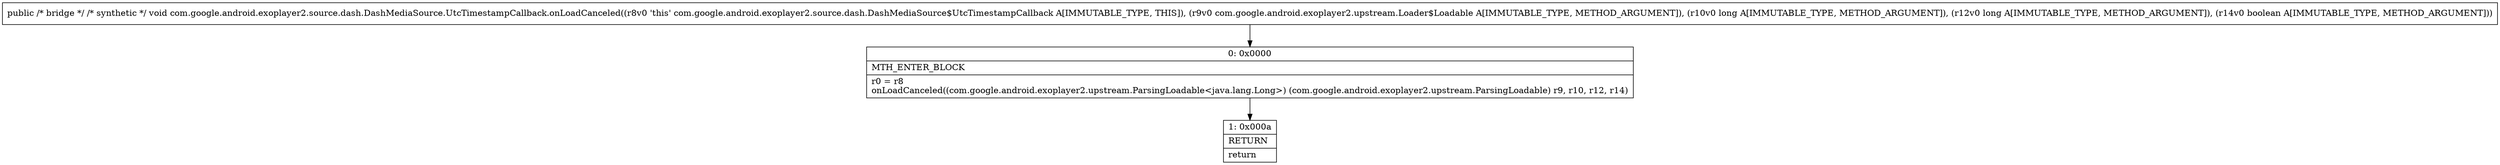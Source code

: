 digraph "CFG forcom.google.android.exoplayer2.source.dash.DashMediaSource.UtcTimestampCallback.onLoadCanceled(Lcom\/google\/android\/exoplayer2\/upstream\/Loader$Loadable;JJZ)V" {
Node_0 [shape=record,label="{0\:\ 0x0000|MTH_ENTER_BLOCK\l|r0 = r8\lonLoadCanceled((com.google.android.exoplayer2.upstream.ParsingLoadable\<java.lang.Long\>) (com.google.android.exoplayer2.upstream.ParsingLoadable) r9, r10, r12, r14)\l}"];
Node_1 [shape=record,label="{1\:\ 0x000a|RETURN\l|return\l}"];
MethodNode[shape=record,label="{public \/* bridge *\/ \/* synthetic *\/ void com.google.android.exoplayer2.source.dash.DashMediaSource.UtcTimestampCallback.onLoadCanceled((r8v0 'this' com.google.android.exoplayer2.source.dash.DashMediaSource$UtcTimestampCallback A[IMMUTABLE_TYPE, THIS]), (r9v0 com.google.android.exoplayer2.upstream.Loader$Loadable A[IMMUTABLE_TYPE, METHOD_ARGUMENT]), (r10v0 long A[IMMUTABLE_TYPE, METHOD_ARGUMENT]), (r12v0 long A[IMMUTABLE_TYPE, METHOD_ARGUMENT]), (r14v0 boolean A[IMMUTABLE_TYPE, METHOD_ARGUMENT])) }"];
MethodNode -> Node_0;
Node_0 -> Node_1;
}

